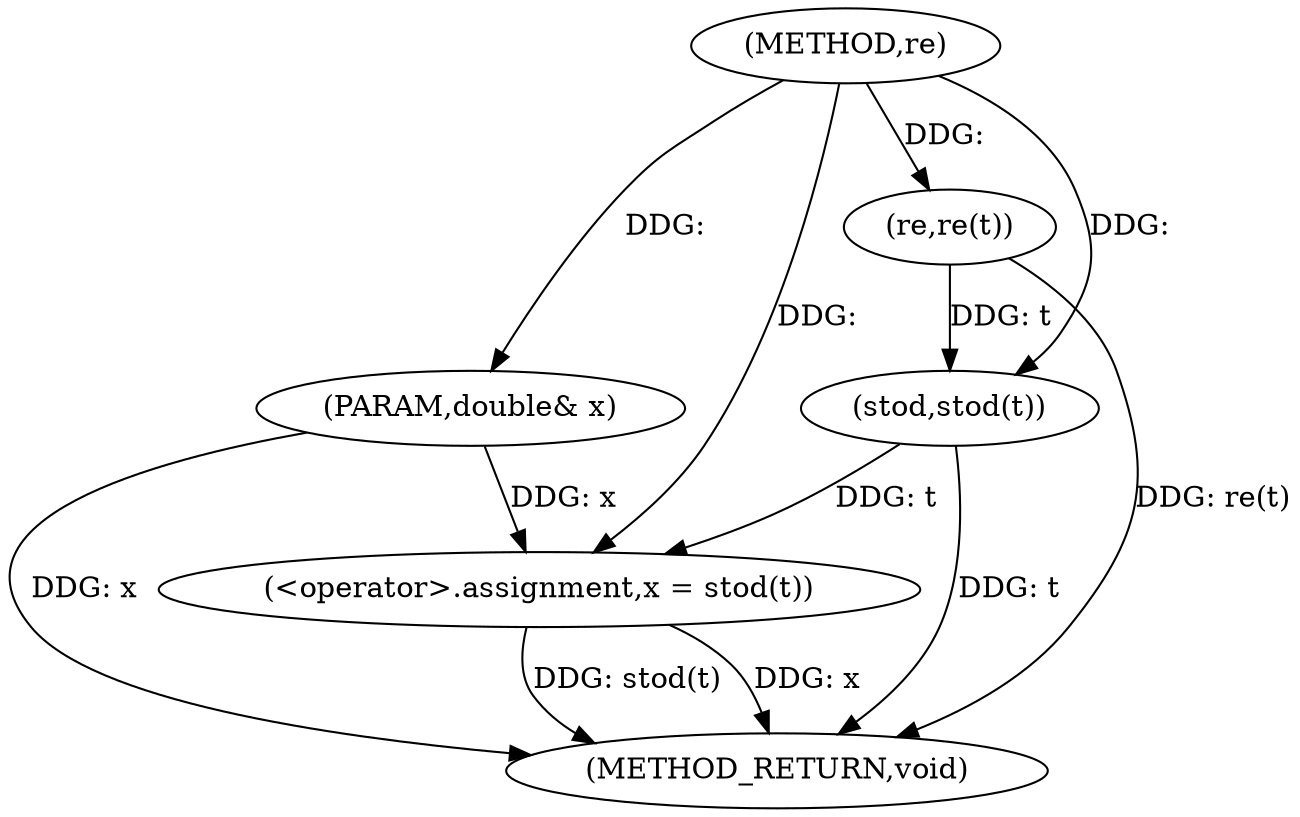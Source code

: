 digraph "re" {  
"1000143" [label = "(METHOD,re)" ]
"1000153" [label = "(METHOD_RETURN,void)" ]
"1000144" [label = "(PARAM,double& x)" ]
"1000147" [label = "(re,re(t))" ]
"1000149" [label = "(<operator>.assignment,x = stod(t))" ]
"1000151" [label = "(stod,stod(t))" ]
  "1000144" -> "1000153"  [ label = "DDG: x"] 
  "1000147" -> "1000153"  [ label = "DDG: re(t)"] 
  "1000149" -> "1000153"  [ label = "DDG: x"] 
  "1000151" -> "1000153"  [ label = "DDG: t"] 
  "1000149" -> "1000153"  [ label = "DDG: stod(t)"] 
  "1000143" -> "1000144"  [ label = "DDG: "] 
  "1000151" -> "1000149"  [ label = "DDG: t"] 
  "1000143" -> "1000147"  [ label = "DDG: "] 
  "1000144" -> "1000149"  [ label = "DDG: x"] 
  "1000143" -> "1000149"  [ label = "DDG: "] 
  "1000147" -> "1000151"  [ label = "DDG: t"] 
  "1000143" -> "1000151"  [ label = "DDG: "] 
}

